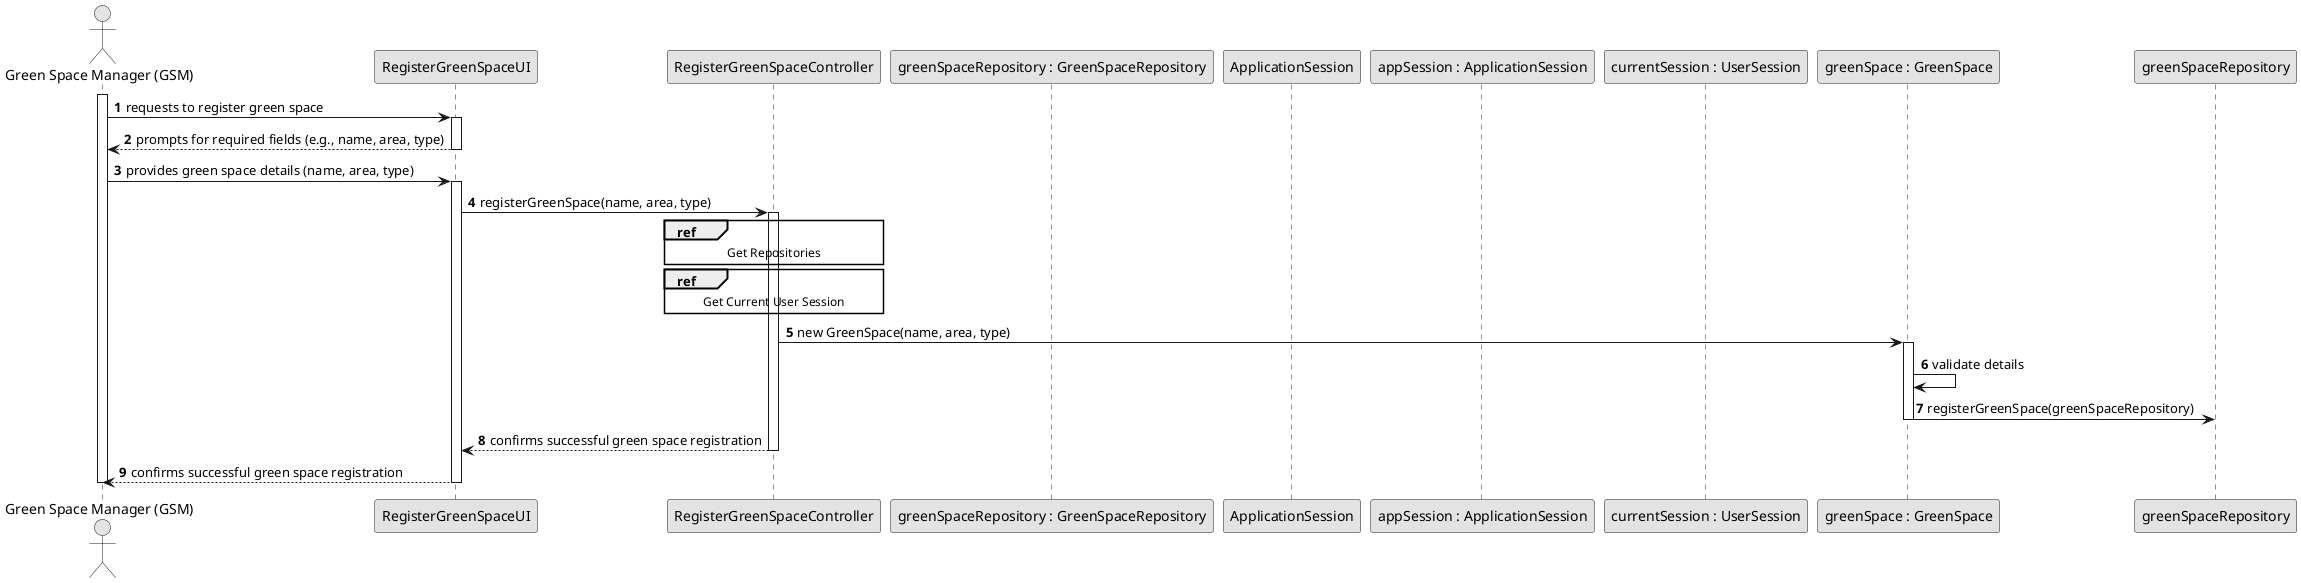 @startuml
skinparam monochrome true
skinparam packageStyle rectangle
skinparam shadowing false

autonumber

actor "Green Space Manager (GSM)" as GSM
participant "RegisterGreenSpaceUI" as UI
participant "RegisterGreenSpaceController" as CTRL
participant "greenSpaceRepository : GreenSpaceRepository" as GreenSpaceRepository
participant "ApplicationSession" as _APP
participant "appSession : ApplicationSession" as APP
participant "currentSession : UserSession" as SESSAO
participant "greenSpace : GreenSpace" as GREENSPACE

activate GSM

    GSM -> UI : requests to register green space
    activate UI

        UI --> GSM : prompts for required fields (e.g., name, area, type)
    deactivate UI

    GSM -> UI : provides green space details (name, area, type)
    activate UI

        UI -> CTRL : registerGreenSpace(name, area, type)
        activate CTRL

            ref over CTRL
                Get Repositories
            end ref

            ref over CTRL
                Get Current User Session
            end ref

            CTRL -> GREENSPACE : new GreenSpace(name, area, type)
            activate GREENSPACE

                GREENSPACE -> GREENSPACE : validate details
                GREENSPACE -> greenSpaceRepository : registerGreenSpace(greenSpaceRepository)
                deactivate GREENSPACE

            CTRL --> UI : confirms successful green space registration
deactivate CTRL
    UI --> GSM : confirms successful green space registration
deactivate UI
deactivate GSM

@enduml
